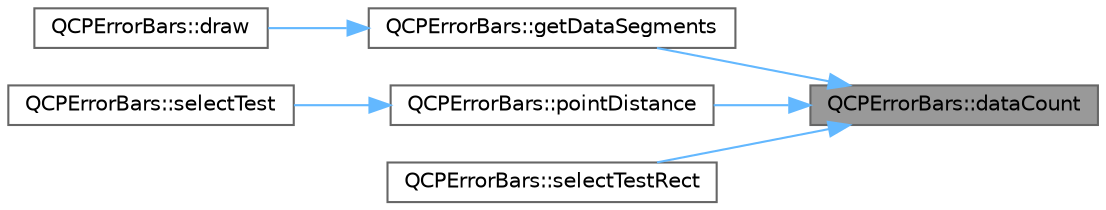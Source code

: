 digraph "QCPErrorBars::dataCount"
{
 // LATEX_PDF_SIZE
  bgcolor="transparent";
  edge [fontname=Helvetica,fontsize=10,labelfontname=Helvetica,labelfontsize=10];
  node [fontname=Helvetica,fontsize=10,shape=box,height=0.2,width=0.4];
  rankdir="RL";
  Node1 [label="QCPErrorBars::dataCount",height=0.2,width=0.4,color="gray40", fillcolor="grey60", style="filled", fontcolor="black",tooltip=" "];
  Node1 -> Node2 [dir="back",color="steelblue1",style="solid"];
  Node2 [label="QCPErrorBars::getDataSegments",height=0.2,width=0.4,color="grey40", fillcolor="white", style="filled",URL="$class_q_c_p_error_bars.html#a243e0bb2563fc2e9f08efd77e7175abf",tooltip=" "];
  Node2 -> Node3 [dir="back",color="steelblue1",style="solid"];
  Node3 [label="QCPErrorBars::draw",height=0.2,width=0.4,color="grey40", fillcolor="white", style="filled",URL="$class_q_c_p_error_bars.html#a801e85931372abf2a1034bfb2eac5cd2",tooltip=" "];
  Node1 -> Node4 [dir="back",color="steelblue1",style="solid"];
  Node4 [label="QCPErrorBars::pointDistance",height=0.2,width=0.4,color="grey40", fillcolor="white", style="filled",URL="$class_q_c_p_error_bars.html#a8e904076bad643f43af28b95f21c1b88",tooltip=" "];
  Node4 -> Node5 [dir="back",color="steelblue1",style="solid"];
  Node5 [label="QCPErrorBars::selectTest",height=0.2,width=0.4,color="grey40", fillcolor="white", style="filled",URL="$class_q_c_p_error_bars.html#ac1b6675ef43e32547a3cbcf7b7ac46ed",tooltip=" "];
  Node1 -> Node6 [dir="back",color="steelblue1",style="solid"];
  Node6 [label="QCPErrorBars::selectTestRect",height=0.2,width=0.4,color="grey40", fillcolor="white", style="filled",URL="$class_q_c_p_error_bars.html#ad7c727736599dfb173f0952082e1a5b6",tooltip=" "];
}
